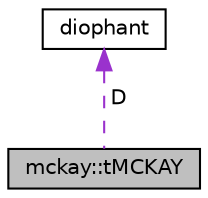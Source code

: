 digraph "mckay::tMCKAY"
{
  edge [fontname="Helvetica",fontsize="10",labelfontname="Helvetica",labelfontsize="10"];
  node [fontname="Helvetica",fontsize="10",shape=record];
  Node1 [label="mckay::tMCKAY",height=0.2,width=0.4,color="black", fillcolor="grey75", style="filled", fontcolor="black"];
  Node2 -> Node1 [dir="back",color="darkorchid3",fontsize="10",style="dashed",label=" D" ,fontname="Helvetica"];
  Node2 [label="diophant",height=0.2,width=0.4,color="black", fillcolor="white", style="filled",URL="$d7/d9c/classdiophant.html"];
}
